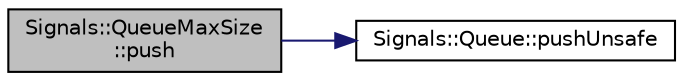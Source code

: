 digraph "Signals::QueueMaxSize::push"
{
 // INTERACTIVE_SVG=YES
  edge [fontname="Helvetica",fontsize="10",labelfontname="Helvetica",labelfontsize="10"];
  node [fontname="Helvetica",fontsize="10",shape=record];
  rankdir="LR";
  Node1 [label="Signals::QueueMaxSize\l::push",height=0.2,width=0.4,color="black", fillcolor="grey75", style="filled", fontcolor="black"];
  Node1 -> Node2 [color="midnightblue",fontsize="10",style="solid",fontname="Helvetica"];
  Node2 [label="Signals::Queue::pushUnsafe",height=0.2,width=0.4,color="black", fillcolor="white", style="filled",URL="$class_signals_1_1_queue.html#a5e1a71e7d4610c8e53e4a5c827f4c83c"];
}
